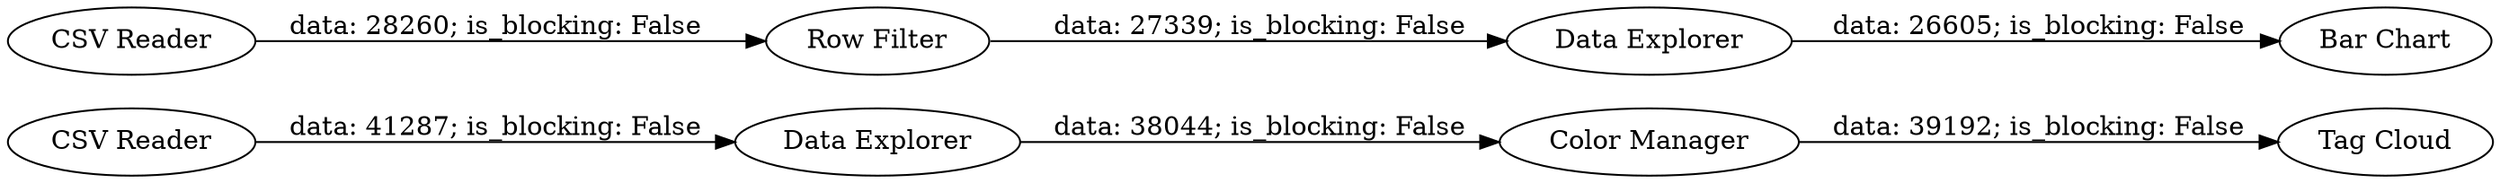 digraph {
	"1785357013389375661_4" [label="Color Manager"]
	"1785357013389375661_2" [label="CSV Reader"]
	"1785357013389375661_7" [label="Data Explorer"]
	"1785357013389375661_3" [label="Data Explorer"]
	"1785357013389375661_5" [label="Tag Cloud"]
	"1785357013389375661_6" [label="Row Filter"]
	"1785357013389375661_1" [label="CSV Reader"]
	"1785357013389375661_8" [label="Bar Chart"]
	"1785357013389375661_1" -> "1785357013389375661_3" [label="data: 41287; is_blocking: False"]
	"1785357013389375661_6" -> "1785357013389375661_7" [label="data: 27339; is_blocking: False"]
	"1785357013389375661_7" -> "1785357013389375661_8" [label="data: 26605; is_blocking: False"]
	"1785357013389375661_2" -> "1785357013389375661_6" [label="data: 28260; is_blocking: False"]
	"1785357013389375661_4" -> "1785357013389375661_5" [label="data: 39192; is_blocking: False"]
	"1785357013389375661_3" -> "1785357013389375661_4" [label="data: 38044; is_blocking: False"]
	rankdir=LR
}
